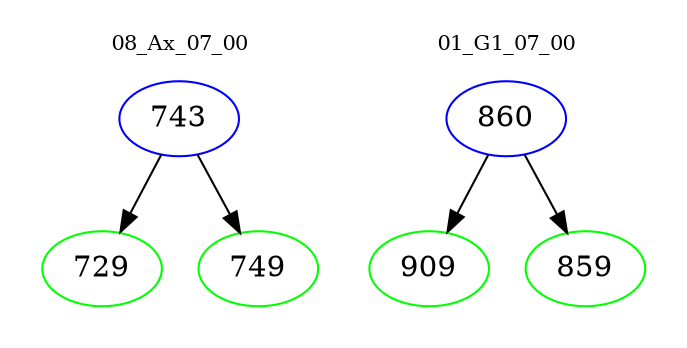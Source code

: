 digraph{
subgraph cluster_0 {
color = white
label = "08_Ax_07_00";
fontsize=10;
T0_743 [label="743", color="blue"]
T0_743 -> T0_729 [color="black"]
T0_729 [label="729", color="green"]
T0_743 -> T0_749 [color="black"]
T0_749 [label="749", color="green"]
}
subgraph cluster_1 {
color = white
label = "01_G1_07_00";
fontsize=10;
T1_860 [label="860", color="blue"]
T1_860 -> T1_909 [color="black"]
T1_909 [label="909", color="green"]
T1_860 -> T1_859 [color="black"]
T1_859 [label="859", color="green"]
}
}
